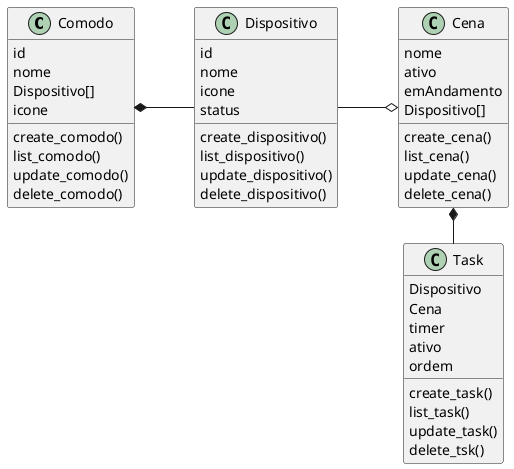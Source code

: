 @startuml

left to right direction

class Comodo {
  id
  nome
  Dispositivo[]
  icone
  create_comodo()
  list_comodo()
  update_comodo()
  delete_comodo()
}

class Dispositivo {
  id
  nome
  icone
  status
  create_dispositivo()
  list_dispositivo()
  update_dispositivo()
  delete_dispositivo()
}

class Cena {
  nome
  ativo
  emAndamento
  Dispositivo[]
  create_cena()
  list_cena()
  update_cena()
  delete_cena()
}

class Task {
  Dispositivo
  Cena
  timer
  ativo
  ordem
  create_task()
  list_task()
  update_task()
  delete_tsk()
}

Comodo *-- Dispositivo
Dispositivo --o Cena
Cena *-right- Task

@enduml
